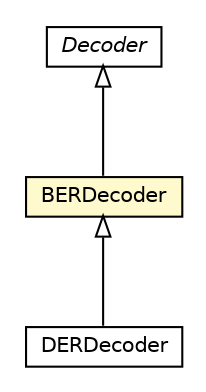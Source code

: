 #!/usr/local/bin/dot
#
# Class diagram 
# Generated by UMLGraph version R5_6-24-gf6e263 (http://www.umlgraph.org/)
#

digraph G {
	edge [fontname="Helvetica",fontsize=10,labelfontname="Helvetica",labelfontsize=10];
	node [fontname="Helvetica",fontsize=10,shape=plaintext];
	nodesep=0.25;
	ranksep=0.5;
	// org.universAAL.lddi.lib.ieeex73std.org.bn.coders.Decoder
	c101706 [label=<<table title="org.universAAL.lddi.lib.ieeex73std.org.bn.coders.Decoder" border="0" cellborder="1" cellspacing="0" cellpadding="2" port="p" href="../Decoder.html">
		<tr><td><table border="0" cellspacing="0" cellpadding="1">
<tr><td align="center" balign="center"><font face="Helvetica-Oblique"> Decoder </font></td></tr>
		</table></td></tr>
		</table>>, URL="../Decoder.html", fontname="Helvetica", fontcolor="black", fontsize=10.0];
	// org.universAAL.lddi.lib.ieeex73std.org.bn.coders.ber.BERDecoder
	c101717 [label=<<table title="org.universAAL.lddi.lib.ieeex73std.org.bn.coders.ber.BERDecoder" border="0" cellborder="1" cellspacing="0" cellpadding="2" port="p" bgcolor="lemonChiffon" href="./BERDecoder.html">
		<tr><td><table border="0" cellspacing="0" cellpadding="1">
<tr><td align="center" balign="center"> BERDecoder </td></tr>
		</table></td></tr>
		</table>>, URL="./BERDecoder.html", fontname="Helvetica", fontcolor="black", fontsize=10.0];
	// org.universAAL.lddi.lib.ieeex73std.org.bn.coders.der.DERDecoder
	c101719 [label=<<table title="org.universAAL.lddi.lib.ieeex73std.org.bn.coders.der.DERDecoder" border="0" cellborder="1" cellspacing="0" cellpadding="2" port="p" href="../der/DERDecoder.html">
		<tr><td><table border="0" cellspacing="0" cellpadding="1">
<tr><td align="center" balign="center"> DERDecoder </td></tr>
		</table></td></tr>
		</table>>, URL="../der/DERDecoder.html", fontname="Helvetica", fontcolor="black", fontsize=10.0];
	//org.universAAL.lddi.lib.ieeex73std.org.bn.coders.ber.BERDecoder extends org.universAAL.lddi.lib.ieeex73std.org.bn.coders.Decoder
	c101706:p -> c101717:p [dir=back,arrowtail=empty];
	//org.universAAL.lddi.lib.ieeex73std.org.bn.coders.der.DERDecoder extends org.universAAL.lddi.lib.ieeex73std.org.bn.coders.ber.BERDecoder
	c101717:p -> c101719:p [dir=back,arrowtail=empty];
}

